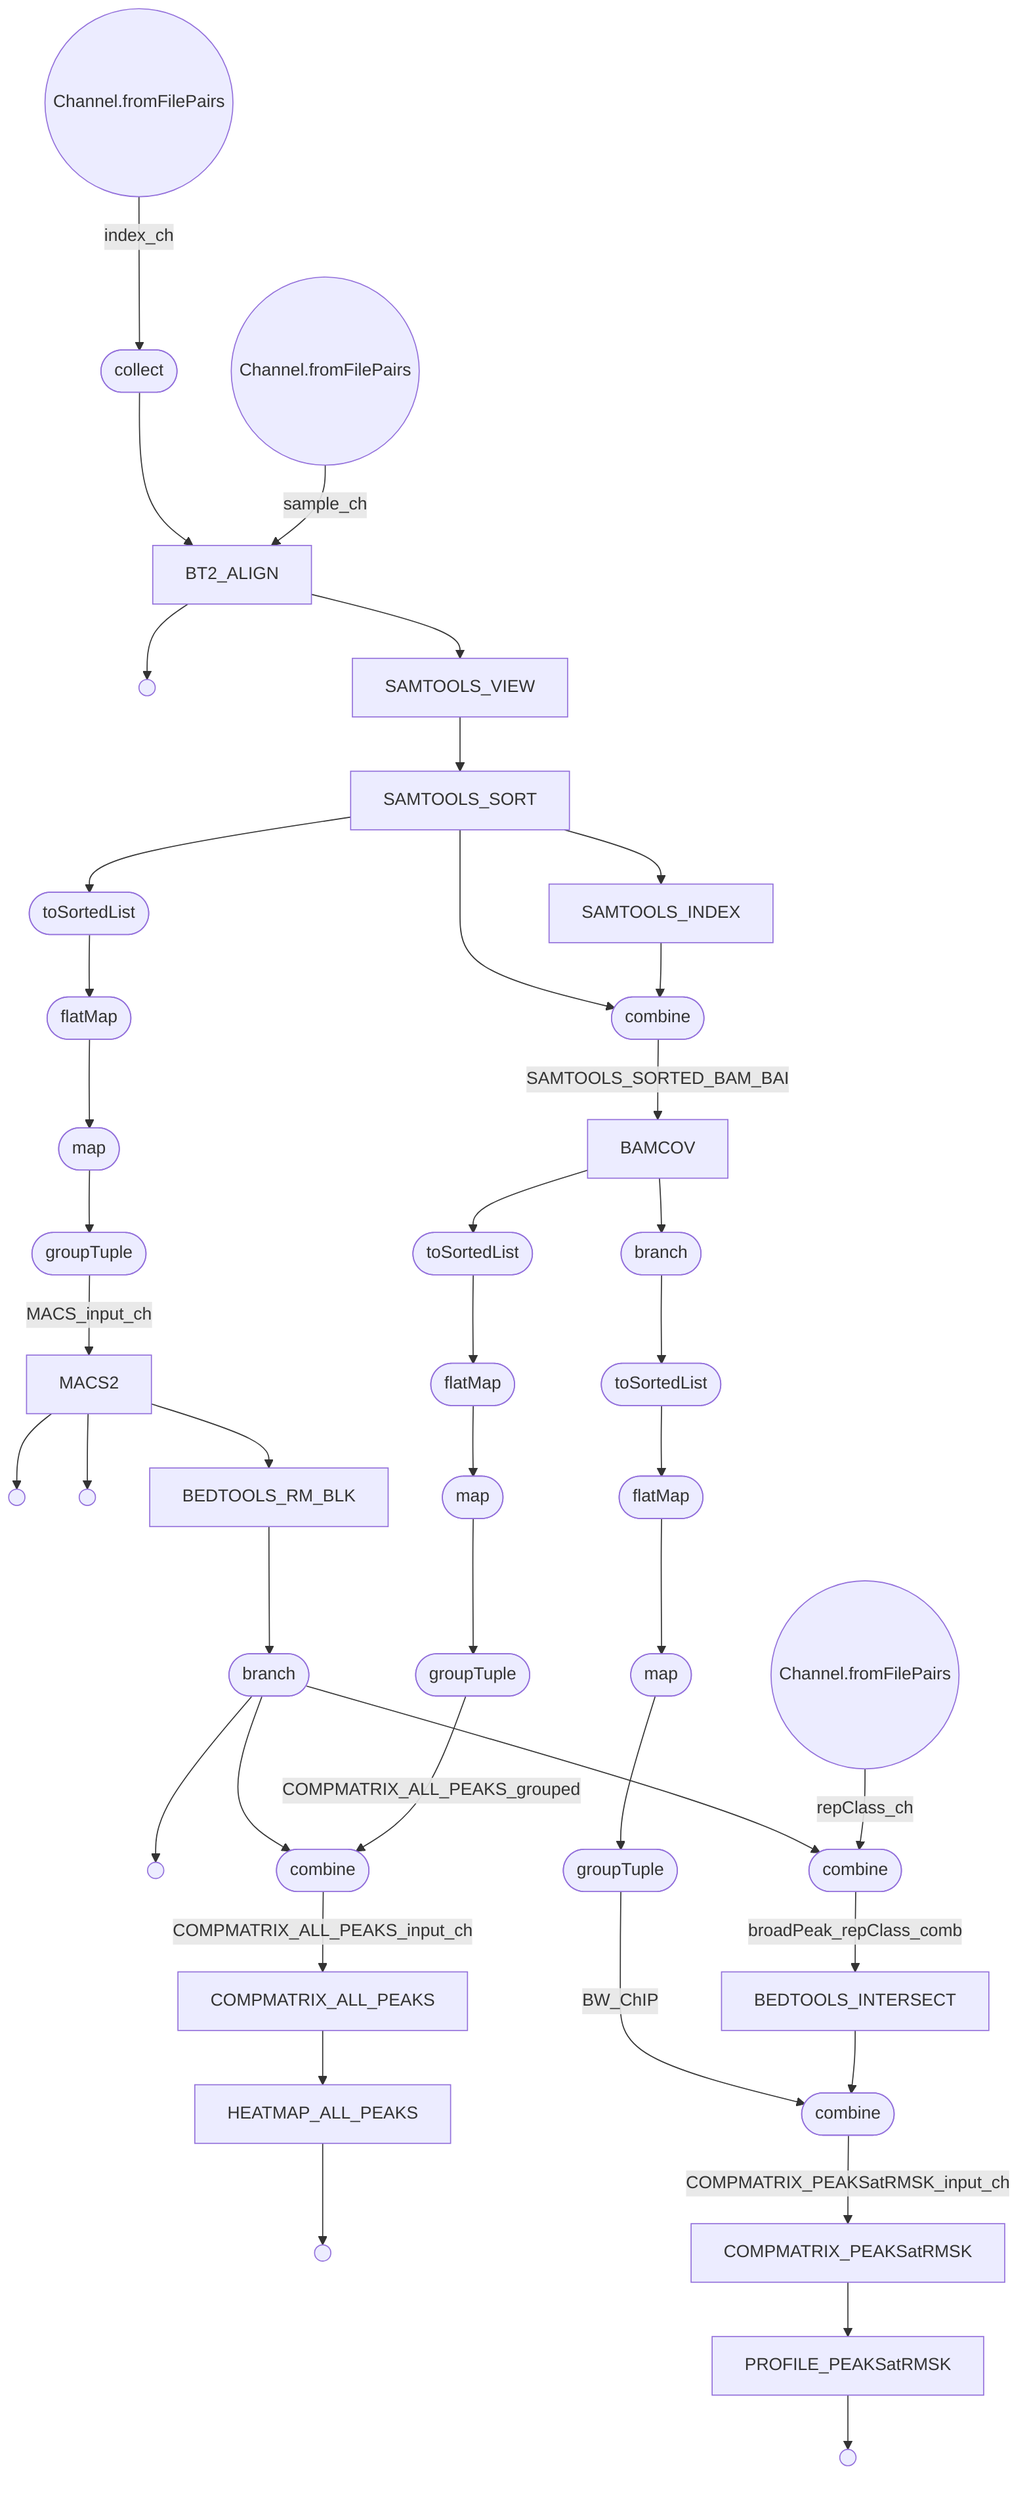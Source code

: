 flowchart TD
    p0((Channel.fromFilePairs))
    p1((Channel.fromFilePairs))
    p2((Channel.fromFilePairs))
    p3([collect])
    p4[BT2_ALIGN]
    p5(( ))
    p6[SAMTOOLS_VIEW]
    p7[SAMTOOLS_SORT]
    p8[SAMTOOLS_INDEX]
    p9([combine])
    p10[BAMCOV]
    p11([toSortedList])
    p12([flatMap])
    p13([map])
    p14([groupTuple])
    p15[MACS2]
    p16(( ))
    p17(( ))
    p18[BEDTOOLS_RM_BLK]
    p19([branch])
    p20(( ))
    p21([combine])
    p22[BEDTOOLS_INTERSECT]
    p23([toSortedList])
    p24([flatMap])
    p25([map])
    p26([groupTuple])
    p27([combine])
    p28[COMPMATRIX_ALL_PEAKS]
    p29[HEATMAP_ALL_PEAKS]
    p30(( ))
    p31([branch])
    p32([toSortedList])
    p33([flatMap])
    p34([map])
    p35([groupTuple])
    p36([combine])
    p37[COMPMATRIX_PEAKSatRMSK]
    p38[PROFILE_PEAKSatRMSK]
    p39(( ))
    p0 -->|sample_ch| p4
    p1 -->|repClass_ch| p21
    p2 -->|index_ch| p3
    p3 --> p4
    p4 --> p6
    p4 --> p5
    p6 --> p7
    p7 --> p8
    p8 --> p9
    p7 --> p9
    p9 -->|SAMTOOLS_SORTED_BAM_BAI| p10
    p10 --> p23
    p7 --> p11
    p11 --> p12
    p12 --> p13
    p13 --> p14
    p14 -->|MACS_input_ch| p15
    p15 --> p18
    p15 --> p17
    p15 --> p16
    p18 --> p19
    p19 --> p21
    p19 --> p20
    p21 -->|broadPeak_repClass_comb| p22
    p22 --> p36
    p23 --> p24
    p24 --> p25
    p25 --> p26
    p26 -->|COMPMATRIX_ALL_PEAKS_grouped| p27
    p19 --> p27
    p27 -->|COMPMATRIX_ALL_PEAKS_input_ch| p28
    p28 --> p29
    p29 --> p30
    p10 --> p31
    p31 --> p32
    p32 --> p33
    p33 --> p34
    p34 --> p35
    p35 -->|BW_ChIP| p36
    p36 -->|COMPMATRIX_PEAKSatRMSK_input_ch| p37
    p37 --> p38
    p38 --> p39